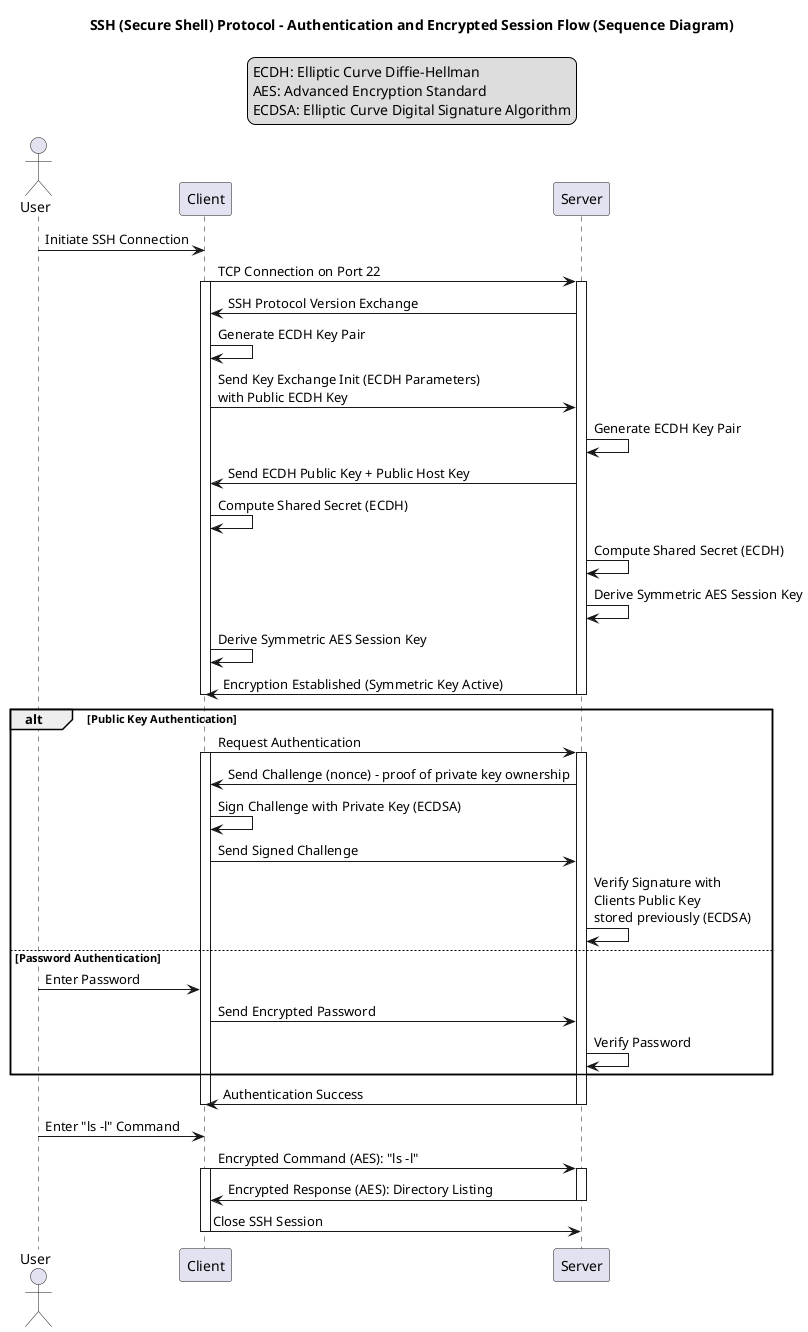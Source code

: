 @startuml
title SSH (Secure Shell) Protocol - Authentication and Encrypted Session Flow (Sequence Diagram)

legend top
  ECDH: Elliptic Curve Diffie-Hellman
  AES: Advanced Encryption Standard
  ECDSA: Elliptic Curve Digital Signature Algorithm
end legend

actor User
participant Client
participant Server

User -> Client: Initiate SSH Connection
Client -> Server: TCP Connection on Port 22
activate Client
activate Server

Server -> Client: SSH Protocol Version Exchange
Client -> Client: Generate ECDH Key Pair
Client -> Server: Send Key Exchange Init (ECDH Parameters) \nwith Public ECDH Key
Server -> Server: Generate ECDH Key Pair
Server -> Client: Send ECDH Public Key + Public Host Key

Client -> Client: Compute Shared Secret (ECDH)
Server -> Server: Compute Shared Secret (ECDH)

Server -> Server: Derive Symmetric AES Session Key
Client -> Client: Derive Symmetric AES Session Key

Server -> Client: Encryption Established (Symmetric Key Active)
deactivate Server

deactivate Client

alt Public Key Authentication
Client -> Server: Request Authentication
activate Client
activate Server

  Server -> Client: Send Challenge (nonce) - proof of private key ownership
  Client -> Client: Sign Challenge with Private Key (ECDSA)
  Client -> Server: Send Signed Challenge
  Server -> Server: Verify Signature with \nClients Public Key\nstored previously (ECDSA)
else Password Authentication
User -> Client: Enter Password
  Client -> Server: Send Encrypted Password
  Server -> Server: Verify Password
end

Server -> Client: Authentication Success
deactivate Server
deactivate Client

User -> Client: Enter "ls -l" Command
Client -> Server: Encrypted Command (AES): "ls -l"
activate Client
activate Server
Server -> Client: Encrypted Response (AES): Directory Listing
deactivate Server

Client -> Server: Close SSH Session
deactivate Client
@enduml
